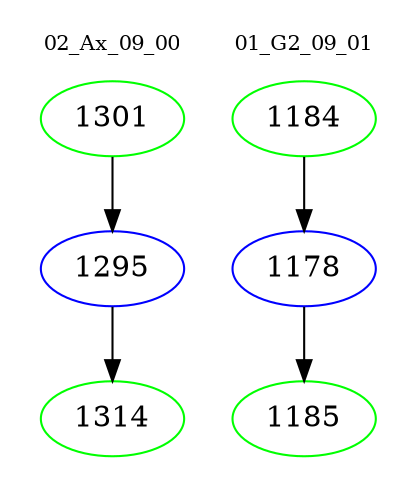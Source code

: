 digraph{
subgraph cluster_0 {
color = white
label = "02_Ax_09_00";
fontsize=10;
T0_1301 [label="1301", color="green"]
T0_1301 -> T0_1295 [color="black"]
T0_1295 [label="1295", color="blue"]
T0_1295 -> T0_1314 [color="black"]
T0_1314 [label="1314", color="green"]
}
subgraph cluster_1 {
color = white
label = "01_G2_09_01";
fontsize=10;
T1_1184 [label="1184", color="green"]
T1_1184 -> T1_1178 [color="black"]
T1_1178 [label="1178", color="blue"]
T1_1178 -> T1_1185 [color="black"]
T1_1185 [label="1185", color="green"]
}
}
